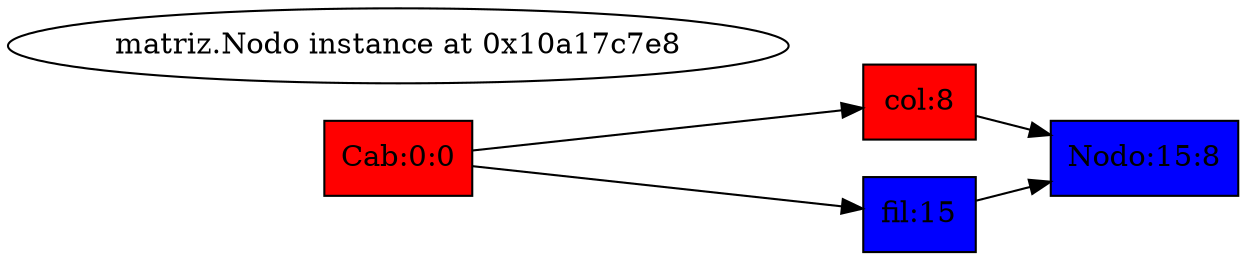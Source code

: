digraph g{
rankdir=LR
<matriz.Nodo instance at 0x10a17c878>[label =<Cab:0:0> shape =box, style=filled, fillcolor=red] 
<matriz.Nodo instance at 0x10a1746c8>[label =<col:8> shape =box, style=filled, fillcolor=red] 
<matriz.Nodo instance at 0x10a17c878>-><matriz.Nodo instance at 0x10a1746c8>
<matriz.Nodo instance at 0x10a174758>[label = <fil:15> shape =box, style=filled, fillcolor=blue] 
<matriz.Nodo instance at 0x10a17c878>-><matriz.Nodo instance at 0x10a174758>subgraph{
rank = same;<matriz.Nodo instance at 0x10a17c878>;<matriz.Nodo instance at 0x10a17c7e8>}
<matriz.Nodo instance at 0x10a174758>-><matriz.Nodo instance at 0x10a174560>
<matriz.Nodo instance at 0x10a174560>[label = <Nodo:15:8> shape =box, style=filled, fillcolor=blue] 
<matriz.Nodo instance at 0x10a1746c8>-><matriz.Nodo instance at 0x10a174560>
}
